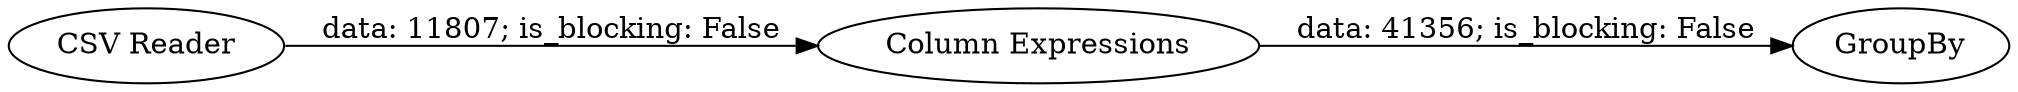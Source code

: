 digraph {
	"4774726617760316639_3" [label="Column Expressions"]
	"4774726617760316639_1" [label="CSV Reader"]
	"4774726617760316639_9" [label=GroupBy]
	"4774726617760316639_3" -> "4774726617760316639_9" [label="data: 41356; is_blocking: False"]
	"4774726617760316639_1" -> "4774726617760316639_3" [label="data: 11807; is_blocking: False"]
	rankdir=LR
}
